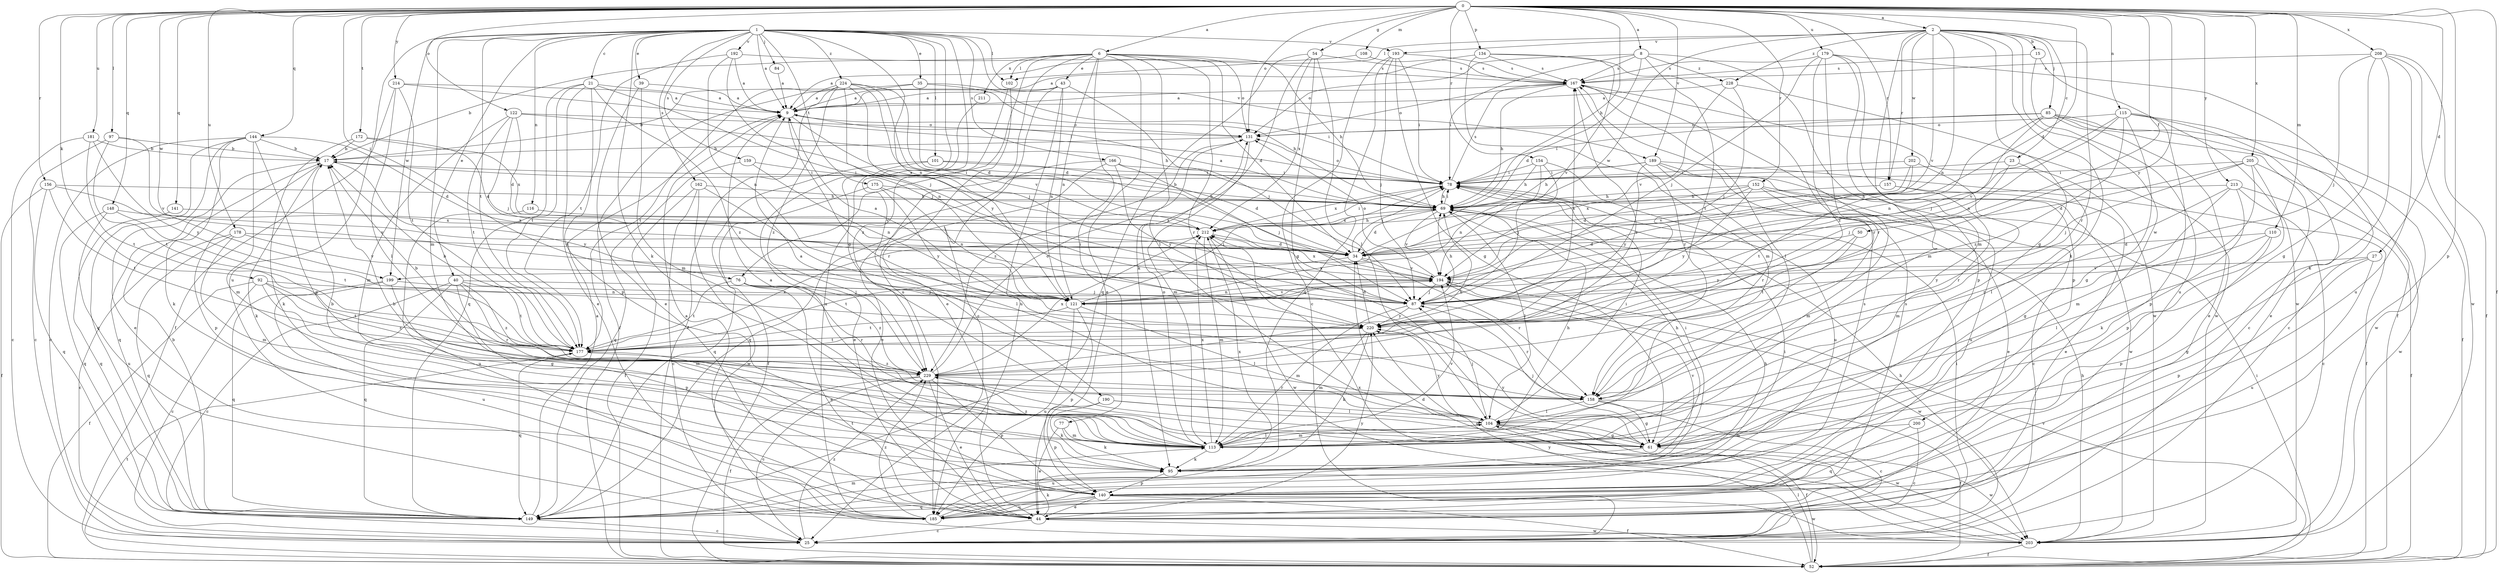 strict digraph  {
0;
1;
2;
6;
8;
9;
15;
17;
21;
23;
25;
27;
34;
35;
39;
40;
43;
44;
50;
52;
54;
61;
69;
76;
77;
78;
84;
85;
87;
92;
95;
97;
101;
102;
104;
108;
110;
113;
115;
116;
121;
122;
131;
134;
140;
141;
144;
148;
149;
152;
154;
156;
157;
158;
159;
162;
166;
167;
172;
175;
177;
178;
179;
181;
185;
189;
190;
192;
193;
194;
199;
200;
202;
203;
205;
208;
211;
212;
213;
214;
220;
224;
228;
229;
0 -> 2  [label=a];
0 -> 6  [label=a];
0 -> 8  [label=a];
0 -> 27  [label=d];
0 -> 34  [label=d];
0 -> 50  [label=f];
0 -> 52  [label=f];
0 -> 54  [label=g];
0 -> 69  [label=h];
0 -> 76  [label=i];
0 -> 92  [label=k];
0 -> 97  [label=l];
0 -> 108  [label=m];
0 -> 110  [label=m];
0 -> 115  [label=n];
0 -> 122  [label=o];
0 -> 131  [label=o];
0 -> 134  [label=p];
0 -> 140  [label=p];
0 -> 141  [label=q];
0 -> 144  [label=q];
0 -> 148  [label=q];
0 -> 152  [label=r];
0 -> 154  [label=r];
0 -> 156  [label=r];
0 -> 157  [label=r];
0 -> 172  [label=t];
0 -> 178  [label=u];
0 -> 179  [label=u];
0 -> 181  [label=u];
0 -> 189  [label=v];
0 -> 199  [label=w];
0 -> 205  [label=x];
0 -> 208  [label=x];
0 -> 213  [label=y];
0 -> 214  [label=y];
0 -> 220  [label=y];
1 -> 9  [label=a];
1 -> 21  [label=c];
1 -> 35  [label=e];
1 -> 39  [label=e];
1 -> 40  [label=e];
1 -> 61  [label=g];
1 -> 84  [label=j];
1 -> 95  [label=k];
1 -> 101  [label=l];
1 -> 102  [label=l];
1 -> 113  [label=m];
1 -> 116  [label=n];
1 -> 121  [label=n];
1 -> 159  [label=s];
1 -> 162  [label=s];
1 -> 166  [label=s];
1 -> 175  [label=t];
1 -> 177  [label=t];
1 -> 185  [label=u];
1 -> 189  [label=v];
1 -> 190  [label=v];
1 -> 192  [label=v];
1 -> 193  [label=v];
1 -> 199  [label=w];
1 -> 224  [label=z];
2 -> 15  [label=b];
2 -> 23  [label=c];
2 -> 61  [label=g];
2 -> 85  [label=j];
2 -> 95  [label=k];
2 -> 102  [label=l];
2 -> 113  [label=m];
2 -> 121  [label=n];
2 -> 157  [label=r];
2 -> 158  [label=r];
2 -> 193  [label=v];
2 -> 194  [label=v];
2 -> 199  [label=w];
2 -> 200  [label=w];
2 -> 202  [label=w];
2 -> 228  [label=z];
6 -> 17  [label=b];
6 -> 34  [label=d];
6 -> 43  [label=e];
6 -> 44  [label=e];
6 -> 69  [label=h];
6 -> 76  [label=i];
6 -> 77  [label=i];
6 -> 102  [label=l];
6 -> 104  [label=l];
6 -> 121  [label=n];
6 -> 131  [label=o];
6 -> 158  [label=r];
6 -> 185  [label=u];
6 -> 211  [label=x];
8 -> 34  [label=d];
8 -> 78  [label=i];
8 -> 131  [label=o];
8 -> 140  [label=p];
8 -> 167  [label=s];
8 -> 177  [label=t];
8 -> 228  [label=z];
9 -> 131  [label=o];
9 -> 158  [label=r];
9 -> 212  [label=x];
15 -> 167  [label=s];
15 -> 185  [label=u];
15 -> 203  [label=w];
17 -> 78  [label=i];
17 -> 95  [label=k];
17 -> 140  [label=p];
17 -> 149  [label=q];
17 -> 220  [label=y];
21 -> 9  [label=a];
21 -> 44  [label=e];
21 -> 87  [label=j];
21 -> 140  [label=p];
21 -> 149  [label=q];
21 -> 177  [label=t];
21 -> 229  [label=z];
23 -> 78  [label=i];
23 -> 87  [label=j];
23 -> 104  [label=l];
25 -> 69  [label=h];
25 -> 78  [label=i];
25 -> 229  [label=z];
27 -> 61  [label=g];
27 -> 140  [label=p];
27 -> 185  [label=u];
27 -> 194  [label=v];
34 -> 78  [label=i];
34 -> 158  [label=r];
34 -> 177  [label=t];
34 -> 194  [label=v];
35 -> 9  [label=a];
35 -> 34  [label=d];
35 -> 52  [label=f];
35 -> 69  [label=h];
35 -> 78  [label=i];
39 -> 9  [label=a];
39 -> 44  [label=e];
39 -> 113  [label=m];
40 -> 25  [label=c];
40 -> 87  [label=j];
40 -> 140  [label=p];
40 -> 149  [label=q];
40 -> 158  [label=r];
40 -> 177  [label=t];
40 -> 229  [label=z];
43 -> 9  [label=a];
43 -> 17  [label=b];
43 -> 25  [label=c];
43 -> 87  [label=j];
43 -> 121  [label=n];
43 -> 185  [label=u];
44 -> 25  [label=c];
44 -> 95  [label=k];
44 -> 167  [label=s];
44 -> 203  [label=w];
44 -> 220  [label=y];
50 -> 34  [label=d];
50 -> 177  [label=t];
50 -> 220  [label=y];
52 -> 78  [label=i];
52 -> 104  [label=l];
52 -> 177  [label=t];
52 -> 194  [label=v];
52 -> 220  [label=y];
54 -> 61  [label=g];
54 -> 95  [label=k];
54 -> 104  [label=l];
54 -> 149  [label=q];
54 -> 167  [label=s];
54 -> 212  [label=x];
61 -> 17  [label=b];
61 -> 69  [label=h];
61 -> 87  [label=j];
61 -> 185  [label=u];
61 -> 203  [label=w];
61 -> 220  [label=y];
69 -> 9  [label=a];
69 -> 17  [label=b];
69 -> 34  [label=d];
69 -> 78  [label=i];
69 -> 104  [label=l];
69 -> 194  [label=v];
69 -> 212  [label=x];
76 -> 44  [label=e];
76 -> 87  [label=j];
76 -> 158  [label=r];
76 -> 177  [label=t];
76 -> 229  [label=z];
77 -> 44  [label=e];
77 -> 95  [label=k];
77 -> 113  [label=m];
78 -> 69  [label=h];
78 -> 131  [label=o];
78 -> 167  [label=s];
78 -> 212  [label=x];
84 -> 9  [label=a];
85 -> 25  [label=c];
85 -> 44  [label=e];
85 -> 52  [label=f];
85 -> 78  [label=i];
85 -> 87  [label=j];
85 -> 121  [label=n];
85 -> 131  [label=o];
85 -> 203  [label=w];
87 -> 69  [label=h];
87 -> 113  [label=m];
87 -> 158  [label=r];
87 -> 212  [label=x];
87 -> 220  [label=y];
92 -> 25  [label=c];
92 -> 52  [label=f];
92 -> 61  [label=g];
92 -> 121  [label=n];
92 -> 177  [label=t];
92 -> 229  [label=z];
95 -> 78  [label=i];
95 -> 140  [label=p];
95 -> 194  [label=v];
95 -> 212  [label=x];
97 -> 17  [label=b];
97 -> 25  [label=c];
97 -> 177  [label=t];
97 -> 194  [label=v];
101 -> 34  [label=d];
101 -> 44  [label=e];
101 -> 52  [label=f];
101 -> 78  [label=i];
102 -> 44  [label=e];
102 -> 229  [label=z];
104 -> 52  [label=f];
104 -> 61  [label=g];
104 -> 78  [label=i];
104 -> 87  [label=j];
104 -> 113  [label=m];
104 -> 203  [label=w];
104 -> 220  [label=y];
108 -> 9  [label=a];
108 -> 167  [label=s];
110 -> 34  [label=d];
110 -> 104  [label=l];
110 -> 140  [label=p];
110 -> 220  [label=y];
113 -> 9  [label=a];
113 -> 17  [label=b];
113 -> 69  [label=h];
113 -> 95  [label=k];
113 -> 104  [label=l];
113 -> 131  [label=o];
113 -> 194  [label=v];
113 -> 212  [label=x];
113 -> 229  [label=z];
115 -> 25  [label=c];
115 -> 44  [label=e];
115 -> 61  [label=g];
115 -> 121  [label=n];
115 -> 131  [label=o];
115 -> 140  [label=p];
115 -> 194  [label=v];
115 -> 229  [label=z];
116 -> 185  [label=u];
116 -> 212  [label=x];
121 -> 9  [label=a];
121 -> 78  [label=i];
121 -> 104  [label=l];
121 -> 140  [label=p];
121 -> 177  [label=t];
121 -> 185  [label=u];
121 -> 194  [label=v];
122 -> 34  [label=d];
122 -> 69  [label=h];
122 -> 87  [label=j];
122 -> 113  [label=m];
122 -> 131  [label=o];
122 -> 177  [label=t];
131 -> 17  [label=b];
131 -> 113  [label=m];
131 -> 229  [label=z];
134 -> 9  [label=a];
134 -> 113  [label=m];
134 -> 158  [label=r];
134 -> 167  [label=s];
134 -> 194  [label=v];
140 -> 44  [label=e];
140 -> 52  [label=f];
140 -> 149  [label=q];
140 -> 177  [label=t];
140 -> 185  [label=u];
140 -> 203  [label=w];
141 -> 149  [label=q];
141 -> 212  [label=x];
144 -> 17  [label=b];
144 -> 25  [label=c];
144 -> 34  [label=d];
144 -> 44  [label=e];
144 -> 61  [label=g];
144 -> 95  [label=k];
144 -> 113  [label=m];
144 -> 149  [label=q];
148 -> 149  [label=q];
148 -> 177  [label=t];
148 -> 185  [label=u];
148 -> 212  [label=x];
149 -> 9  [label=a];
149 -> 17  [label=b];
149 -> 25  [label=c];
149 -> 69  [label=h];
149 -> 113  [label=m];
152 -> 25  [label=c];
152 -> 34  [label=d];
152 -> 44  [label=e];
152 -> 69  [label=h];
152 -> 113  [label=m];
152 -> 212  [label=x];
152 -> 220  [label=y];
154 -> 69  [label=h];
154 -> 78  [label=i];
154 -> 87  [label=j];
154 -> 121  [label=n];
154 -> 185  [label=u];
156 -> 52  [label=f];
156 -> 69  [label=h];
156 -> 149  [label=q];
156 -> 177  [label=t];
156 -> 194  [label=v];
157 -> 44  [label=e];
157 -> 69  [label=h];
157 -> 113  [label=m];
158 -> 9  [label=a];
158 -> 25  [label=c];
158 -> 52  [label=f];
158 -> 61  [label=g];
158 -> 104  [label=l];
159 -> 78  [label=i];
159 -> 121  [label=n];
159 -> 149  [label=q];
162 -> 25  [label=c];
162 -> 52  [label=f];
162 -> 69  [label=h];
162 -> 104  [label=l];
162 -> 203  [label=w];
166 -> 44  [label=e];
166 -> 78  [label=i];
166 -> 87  [label=j];
166 -> 149  [label=q];
166 -> 220  [label=y];
167 -> 9  [label=a];
167 -> 69  [label=h];
167 -> 104  [label=l];
167 -> 131  [label=o];
167 -> 158  [label=r];
167 -> 203  [label=w];
172 -> 17  [label=b];
172 -> 34  [label=d];
172 -> 95  [label=k];
172 -> 212  [label=x];
175 -> 69  [label=h];
175 -> 121  [label=n];
175 -> 149  [label=q];
175 -> 220  [label=y];
177 -> 17  [label=b];
177 -> 149  [label=q];
177 -> 212  [label=x];
177 -> 229  [label=z];
178 -> 25  [label=c];
178 -> 34  [label=d];
178 -> 113  [label=m];
178 -> 149  [label=q];
178 -> 194  [label=v];
179 -> 52  [label=f];
179 -> 87  [label=j];
179 -> 113  [label=m];
179 -> 140  [label=p];
179 -> 158  [label=r];
179 -> 167  [label=s];
179 -> 229  [label=z];
181 -> 17  [label=b];
181 -> 25  [label=c];
181 -> 177  [label=t];
181 -> 220  [label=y];
185 -> 9  [label=a];
185 -> 78  [label=i];
185 -> 167  [label=s];
185 -> 229  [label=z];
189 -> 52  [label=f];
189 -> 69  [label=h];
189 -> 78  [label=i];
189 -> 158  [label=r];
189 -> 185  [label=u];
189 -> 203  [label=w];
189 -> 220  [label=y];
190 -> 61  [label=g];
190 -> 95  [label=k];
190 -> 104  [label=l];
190 -> 140  [label=p];
192 -> 9  [label=a];
192 -> 87  [label=j];
192 -> 121  [label=n];
192 -> 167  [label=s];
192 -> 177  [label=t];
193 -> 25  [label=c];
193 -> 61  [label=g];
193 -> 78  [label=i];
193 -> 87  [label=j];
193 -> 149  [label=q];
193 -> 167  [label=s];
194 -> 87  [label=j];
194 -> 121  [label=n];
194 -> 131  [label=o];
194 -> 203  [label=w];
194 -> 212  [label=x];
199 -> 87  [label=j];
199 -> 113  [label=m];
199 -> 149  [label=q];
199 -> 185  [label=u];
200 -> 25  [label=c];
200 -> 113  [label=m];
200 -> 149  [label=q];
202 -> 78  [label=i];
202 -> 158  [label=r];
202 -> 177  [label=t];
202 -> 194  [label=v];
203 -> 34  [label=d];
203 -> 52  [label=f];
203 -> 69  [label=h];
203 -> 212  [label=x];
205 -> 34  [label=d];
205 -> 78  [label=i];
205 -> 87  [label=j];
205 -> 113  [label=m];
205 -> 140  [label=p];
205 -> 203  [label=w];
208 -> 52  [label=f];
208 -> 61  [label=g];
208 -> 87  [label=j];
208 -> 95  [label=k];
208 -> 167  [label=s];
208 -> 185  [label=u];
208 -> 203  [label=w];
211 -> 185  [label=u];
212 -> 34  [label=d];
212 -> 69  [label=h];
212 -> 78  [label=i];
212 -> 113  [label=m];
212 -> 203  [label=w];
213 -> 25  [label=c];
213 -> 52  [label=f];
213 -> 61  [label=g];
213 -> 69  [label=h];
213 -> 95  [label=k];
213 -> 158  [label=r];
214 -> 9  [label=a];
214 -> 52  [label=f];
214 -> 78  [label=i];
214 -> 104  [label=l];
214 -> 177  [label=t];
220 -> 34  [label=d];
220 -> 95  [label=k];
220 -> 113  [label=m];
220 -> 167  [label=s];
220 -> 177  [label=t];
224 -> 9  [label=a];
224 -> 34  [label=d];
224 -> 52  [label=f];
224 -> 87  [label=j];
224 -> 121  [label=n];
224 -> 177  [label=t];
224 -> 194  [label=v];
224 -> 220  [label=y];
224 -> 229  [label=z];
228 -> 9  [label=a];
228 -> 87  [label=j];
228 -> 194  [label=v];
228 -> 203  [label=w];
229 -> 17  [label=b];
229 -> 25  [label=c];
229 -> 44  [label=e];
229 -> 52  [label=f];
229 -> 69  [label=h];
229 -> 131  [label=o];
229 -> 140  [label=p];
229 -> 158  [label=r];
229 -> 167  [label=s];
229 -> 212  [label=x];
}

